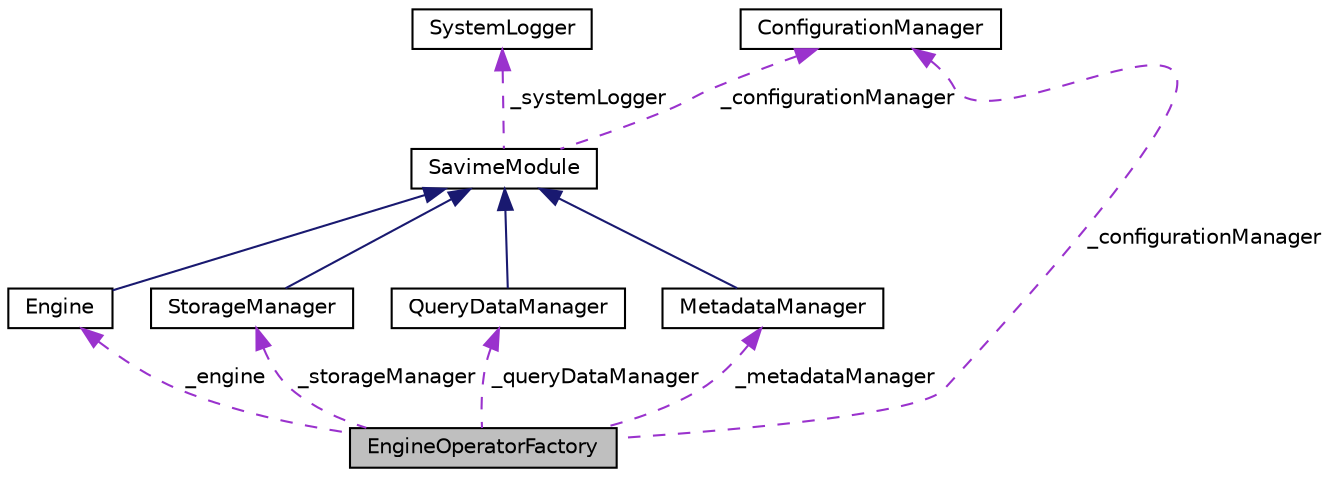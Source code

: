 digraph "EngineOperatorFactory"
{
  edge [fontname="Helvetica",fontsize="10",labelfontname="Helvetica",labelfontsize="10"];
  node [fontname="Helvetica",fontsize="10",shape=record];
  Node1 [label="EngineOperatorFactory",height=0.2,width=0.4,color="black", fillcolor="grey75", style="filled", fontcolor="black"];
  Node2 -> Node1 [dir="back",color="darkorchid3",fontsize="10",style="dashed",label=" _engine" ,fontname="Helvetica"];
  Node2 [label="Engine",height=0.2,width=0.4,color="black", fillcolor="white", style="filled",URL="$classEngine.html"];
  Node3 -> Node2 [dir="back",color="midnightblue",fontsize="10",style="solid",fontname="Helvetica"];
  Node3 [label="SavimeModule",height=0.2,width=0.4,color="black", fillcolor="white", style="filled",URL="$classSavimeModule.html"];
  Node4 -> Node3 [dir="back",color="darkorchid3",fontsize="10",style="dashed",label=" _systemLogger" ,fontname="Helvetica"];
  Node4 [label="SystemLogger",height=0.2,width=0.4,color="black", fillcolor="white", style="filled",URL="$classSystemLogger.html"];
  Node5 -> Node3 [dir="back",color="darkorchid3",fontsize="10",style="dashed",label=" _configurationManager" ,fontname="Helvetica"];
  Node5 [label="ConfigurationManager",height=0.2,width=0.4,color="black", fillcolor="white", style="filled",URL="$classConfigurationManager.html"];
  Node6 -> Node1 [dir="back",color="darkorchid3",fontsize="10",style="dashed",label=" _storageManager" ,fontname="Helvetica"];
  Node6 [label="StorageManager",height=0.2,width=0.4,color="black", fillcolor="white", style="filled",URL="$classStorageManager.html"];
  Node3 -> Node6 [dir="back",color="midnightblue",fontsize="10",style="solid",fontname="Helvetica"];
  Node5 -> Node1 [dir="back",color="darkorchid3",fontsize="10",style="dashed",label=" _configurationManager" ,fontname="Helvetica"];
  Node7 -> Node1 [dir="back",color="darkorchid3",fontsize="10",style="dashed",label=" _queryDataManager" ,fontname="Helvetica"];
  Node7 [label="QueryDataManager",height=0.2,width=0.4,color="black", fillcolor="white", style="filled",URL="$classQueryDataManager.html"];
  Node3 -> Node7 [dir="back",color="midnightblue",fontsize="10",style="solid",fontname="Helvetica"];
  Node8 -> Node1 [dir="back",color="darkorchid3",fontsize="10",style="dashed",label=" _metadataManager" ,fontname="Helvetica"];
  Node8 [label="MetadataManager",height=0.2,width=0.4,color="black", fillcolor="white", style="filled",URL="$classMetadataManager.html"];
  Node3 -> Node8 [dir="back",color="midnightblue",fontsize="10",style="solid",fontname="Helvetica"];
}
